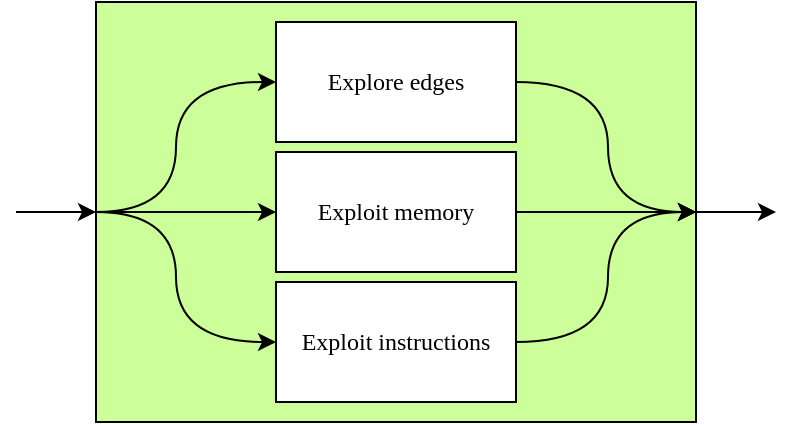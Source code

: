 <mxfile version="11.2.5" type="device" pages="1"><diagram id="9uPDr4n2T8jdGFNGR-TF" name="Page-1"><mxGraphModel dx="1138" dy="693" grid="1" gridSize="10" guides="1" tooltips="1" connect="1" arrows="1" fold="1" page="1" pageScale="1" pageWidth="827" pageHeight="1169" math="0" shadow="0"><root><mxCell id="0"/><mxCell id="1" parent="0"/><mxCell id="2JpR8mhMLAzNWHy-3Ciz-2" value="" style="rounded=0;whiteSpace=wrap;html=1;fontFamily=Georgia;fillColor=#CCFF99;" vertex="1" parent="1"><mxGeometry x="170" y="180" width="300" height="210" as="geometry"/></mxCell><mxCell id="2JpR8mhMLAzNWHy-3Ciz-11" style="edgeStyle=orthogonalEdgeStyle;orthogonalLoop=1;jettySize=auto;html=1;exitX=0;exitY=0.5;exitDx=0;exitDy=0;entryX=0;entryY=0.5;entryDx=0;entryDy=0;fontFamily=Georgia;curved=1;" edge="1" parent="1" source="2JpR8mhMLAzNWHy-3Ciz-2" target="2JpR8mhMLAzNWHy-3Ciz-6"><mxGeometry relative="1" as="geometry"><Array as="points"><mxPoint x="210" y="285"/><mxPoint x="210" y="350"/></Array></mxGeometry></mxCell><mxCell id="2JpR8mhMLAzNWHy-3Ciz-10" style="edgeStyle=orthogonalEdgeStyle;rounded=1;orthogonalLoop=1;jettySize=auto;html=1;exitX=0;exitY=0.5;exitDx=0;exitDy=0;entryX=0;entryY=0.5;entryDx=0;entryDy=0;fontFamily=Georgia;" edge="1" parent="1" source="2JpR8mhMLAzNWHy-3Ciz-2" target="2JpR8mhMLAzNWHy-3Ciz-4"><mxGeometry relative="1" as="geometry"><Array as="points"><mxPoint x="190" y="285"/><mxPoint x="190" y="285"/></Array></mxGeometry></mxCell><mxCell id="2JpR8mhMLAzNWHy-3Ciz-8" style="edgeStyle=orthogonalEdgeStyle;orthogonalLoop=1;jettySize=auto;html=1;exitX=0;exitY=0.5;exitDx=0;exitDy=0;entryX=0;entryY=0.5;entryDx=0;entryDy=0;fontFamily=Georgia;curved=1;" edge="1" parent="1" source="2JpR8mhMLAzNWHy-3Ciz-2" target="2JpR8mhMLAzNWHy-3Ciz-5"><mxGeometry relative="1" as="geometry"><Array as="points"><mxPoint x="210" y="285"/><mxPoint x="210" y="220"/></Array></mxGeometry></mxCell><mxCell id="2JpR8mhMLAzNWHy-3Ciz-14" style="edgeStyle=orthogonalEdgeStyle;rounded=0;orthogonalLoop=1;jettySize=auto;html=1;exitX=1;exitY=0.5;exitDx=0;exitDy=0;entryX=1;entryY=0.5;entryDx=0;entryDy=0;fontFamily=Georgia;" edge="1" parent="1" source="2JpR8mhMLAzNWHy-3Ciz-4" target="2JpR8mhMLAzNWHy-3Ciz-2"><mxGeometry relative="1" as="geometry"><Array as="points"><mxPoint x="450" y="285"/><mxPoint x="450" y="285"/></Array></mxGeometry></mxCell><mxCell id="2JpR8mhMLAzNWHy-3Ciz-4" value="Exploit memory" style="rounded=0;whiteSpace=wrap;html=1;fontFamily=Georgia;" vertex="1" parent="1"><mxGeometry x="260" y="255" width="120" height="60" as="geometry"/></mxCell><mxCell id="2JpR8mhMLAzNWHy-3Ciz-15" style="edgeStyle=orthogonalEdgeStyle;orthogonalLoop=1;jettySize=auto;html=1;exitX=1;exitY=0.5;exitDx=0;exitDy=0;entryX=1;entryY=0.5;entryDx=0;entryDy=0;fontFamily=Georgia;curved=1;" edge="1" parent="1" source="2JpR8mhMLAzNWHy-3Ciz-5" target="2JpR8mhMLAzNWHy-3Ciz-2"><mxGeometry relative="1" as="geometry"><Array as="points"><mxPoint x="426" y="220"/><mxPoint x="426" y="285"/></Array></mxGeometry></mxCell><mxCell id="2JpR8mhMLAzNWHy-3Ciz-5" value="Explore edges" style="rounded=0;whiteSpace=wrap;html=1;fontFamily=Georgia;" vertex="1" parent="1"><mxGeometry x="260" y="190" width="120" height="60" as="geometry"/></mxCell><mxCell id="2JpR8mhMLAzNWHy-3Ciz-16" style="edgeStyle=orthogonalEdgeStyle;orthogonalLoop=1;jettySize=auto;html=1;exitX=1;exitY=0.5;exitDx=0;exitDy=0;entryX=1;entryY=0.5;entryDx=0;entryDy=0;fontFamily=Georgia;curved=1;" edge="1" parent="1" source="2JpR8mhMLAzNWHy-3Ciz-6" target="2JpR8mhMLAzNWHy-3Ciz-2"><mxGeometry relative="1" as="geometry"><Array as="points"><mxPoint x="426" y="350"/><mxPoint x="426" y="285"/></Array></mxGeometry></mxCell><mxCell id="2JpR8mhMLAzNWHy-3Ciz-6" value="Exploit instructions" style="rounded=0;whiteSpace=wrap;html=1;fontFamily=Georgia;" vertex="1" parent="1"><mxGeometry x="260" y="320" width="120" height="60" as="geometry"/></mxCell><mxCell id="2JpR8mhMLAzNWHy-3Ciz-7" value="" style="endArrow=classic;html=1;fontFamily=Georgia;entryX=0;entryY=0.5;entryDx=0;entryDy=0;" edge="1" parent="1" target="2JpR8mhMLAzNWHy-3Ciz-2"><mxGeometry width="50" height="50" relative="1" as="geometry"><mxPoint x="130" y="285" as="sourcePoint"/><mxPoint x="150" y="260" as="targetPoint"/></mxGeometry></mxCell><mxCell id="2JpR8mhMLAzNWHy-3Ciz-13" value="" style="endArrow=classic;html=1;fontFamily=Georgia;" edge="1" parent="1"><mxGeometry width="50" height="50" relative="1" as="geometry"><mxPoint x="470" y="285" as="sourcePoint"/><mxPoint x="510" y="285" as="targetPoint"/></mxGeometry></mxCell></root></mxGraphModel></diagram></mxfile>